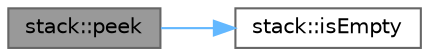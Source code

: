 digraph "stack::peek"
{
 // LATEX_PDF_SIZE
  bgcolor="transparent";
  edge [fontname=Helvetica,fontsize=10,labelfontname=Helvetica,labelfontsize=10];
  node [fontname=Helvetica,fontsize=10,shape=box,height=0.2,width=0.4];
  rankdir="LR";
  Node1 [id="Node000001",label="stack::peek",height=0.2,width=0.4,color="gray40", fillcolor="grey60", style="filled", fontcolor="black",tooltip="setelah mengecek apakah stack kosong , kita dapat memasukkan data"];
  Node1 -> Node2 [id="edge1_Node000001_Node000002",color="steelblue1",style="solid",tooltip=" "];
  Node2 [id="Node000002",label="stack::isEmpty",height=0.2,width=0.4,color="grey40", fillcolor="white", style="filled",URL="$classstack.html#adc343daa5cd8aaab473af868ab44302b",tooltip="mengembalikan pointer jika dikatakan true sehingga mengindikasikan stack dalam keadaan kosong"];
}
